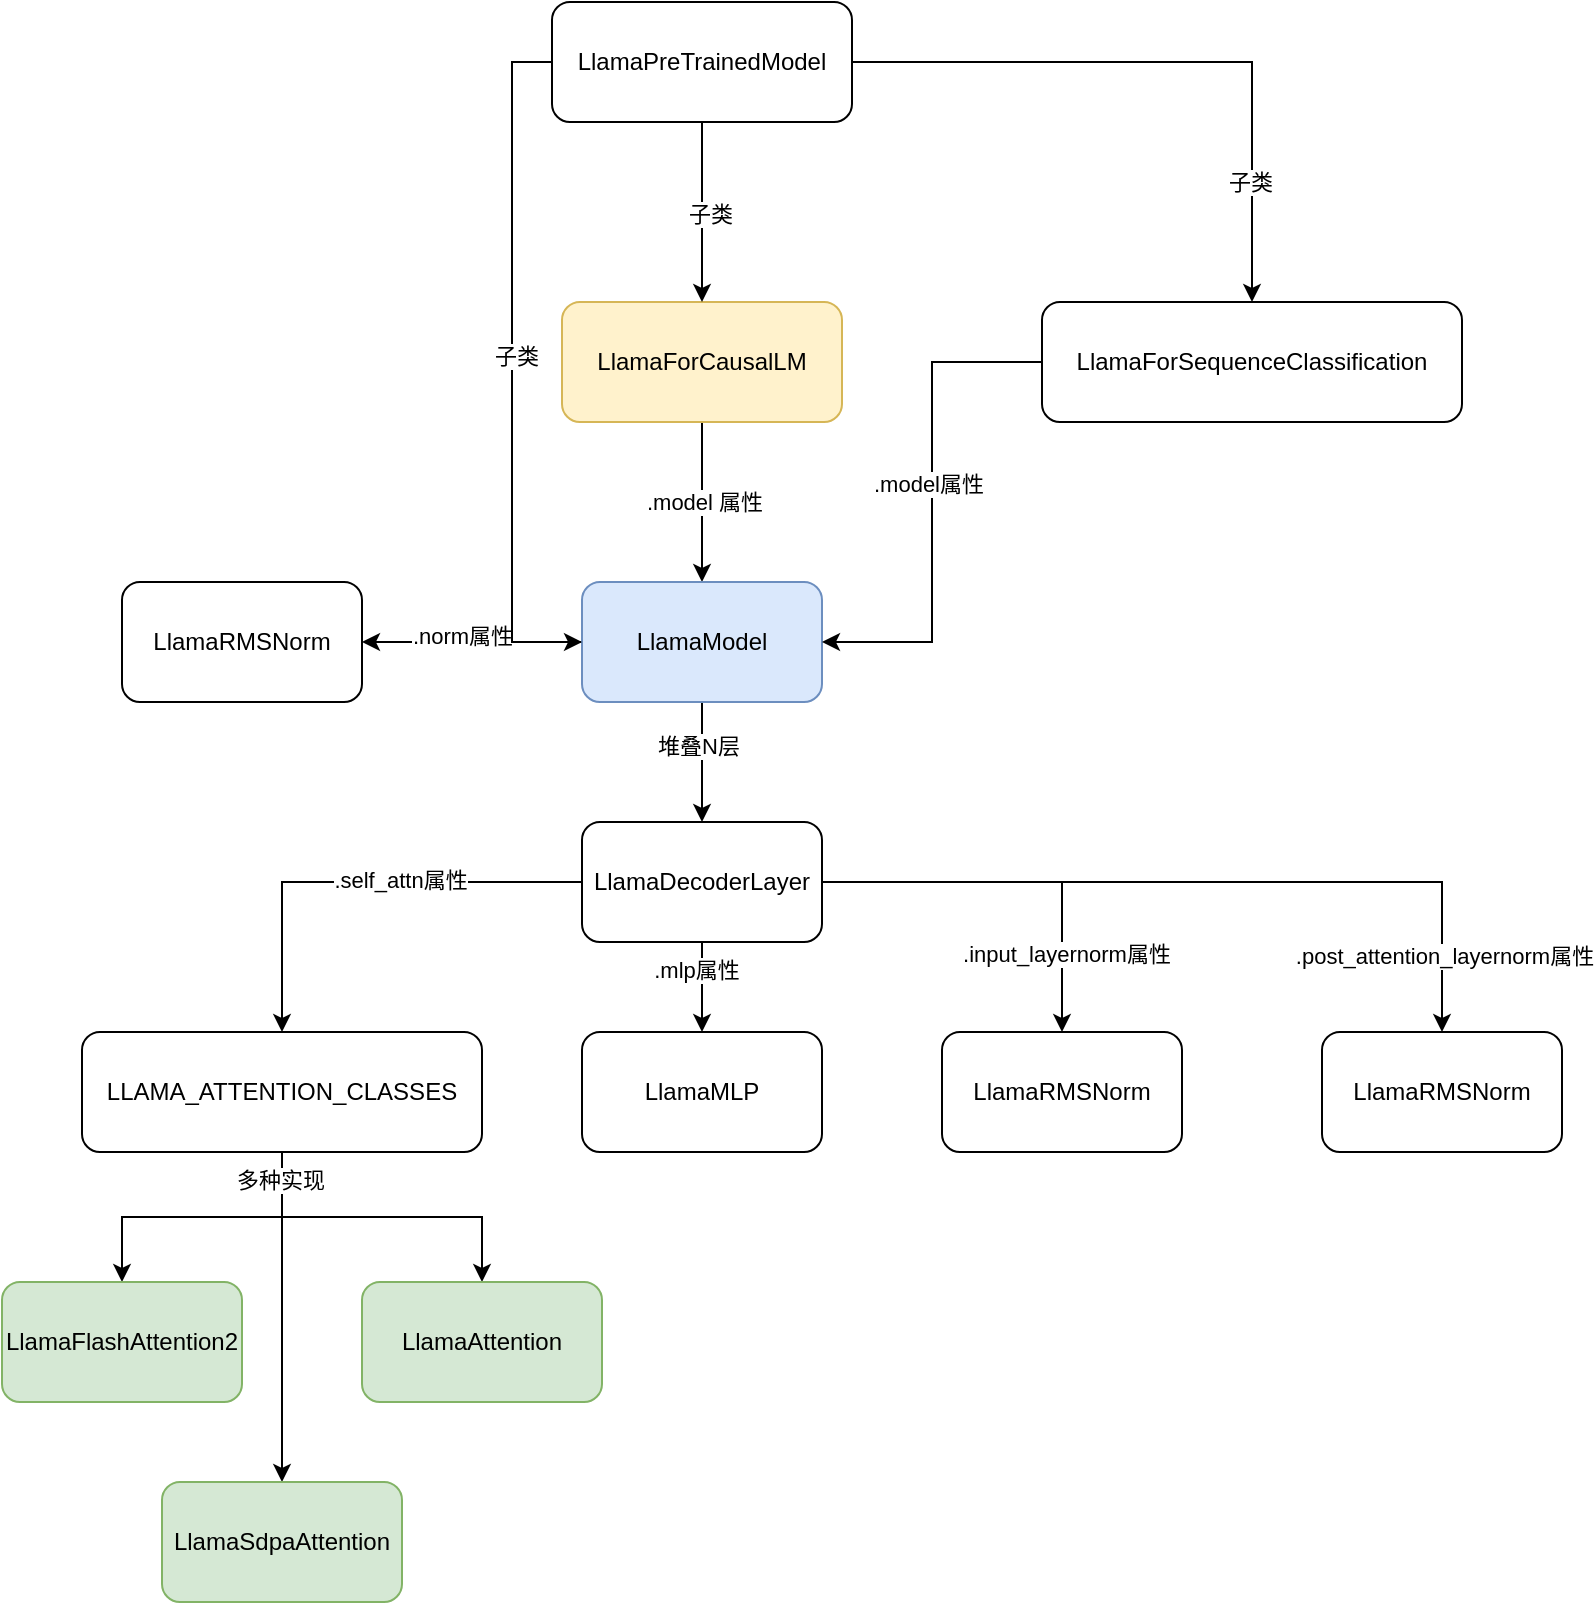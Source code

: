 <mxfile version="22.1.7" type="github">
  <diagram name="第 1 页" id="NNxTGkszWn2__669ob9U">
    <mxGraphModel dx="2040" dy="785" grid="1" gridSize="10" guides="1" tooltips="1" connect="1" arrows="1" fold="1" page="1" pageScale="1" pageWidth="827" pageHeight="1169" math="0" shadow="0">
      <root>
        <mxCell id="0" />
        <mxCell id="1" parent="0" />
        <mxCell id="xeBMHJMb5J4GDxteD4Td-3" style="edgeStyle=orthogonalEdgeStyle;rounded=0;orthogonalLoop=1;jettySize=auto;html=1;exitX=0.5;exitY=1;exitDx=0;exitDy=0;" edge="1" parent="1" source="xeBMHJMb5J4GDxteD4Td-1" target="xeBMHJMb5J4GDxteD4Td-2">
          <mxGeometry relative="1" as="geometry" />
        </mxCell>
        <mxCell id="xeBMHJMb5J4GDxteD4Td-4" value=".model 属性" style="edgeLabel;html=1;align=center;verticalAlign=middle;resizable=0;points=[];" vertex="1" connectable="0" parent="xeBMHJMb5J4GDxteD4Td-3">
          <mxGeometry y="1" relative="1" as="geometry">
            <mxPoint as="offset" />
          </mxGeometry>
        </mxCell>
        <mxCell id="xeBMHJMb5J4GDxteD4Td-1" value="LlamaForCausalLM" style="rounded=1;whiteSpace=wrap;html=1;fillColor=#fff2cc;strokeColor=#d6b656;" vertex="1" parent="1">
          <mxGeometry x="-530" y="160" width="140" height="60" as="geometry" />
        </mxCell>
        <mxCell id="xeBMHJMb5J4GDxteD4Td-11" style="edgeStyle=orthogonalEdgeStyle;rounded=0;orthogonalLoop=1;jettySize=auto;html=1;" edge="1" parent="1" source="xeBMHJMb5J4GDxteD4Td-2" target="xeBMHJMb5J4GDxteD4Td-9">
          <mxGeometry relative="1" as="geometry" />
        </mxCell>
        <mxCell id="xeBMHJMb5J4GDxteD4Td-12" value="堆叠N层" style="edgeLabel;html=1;align=center;verticalAlign=middle;resizable=0;points=[];" vertex="1" connectable="0" parent="xeBMHJMb5J4GDxteD4Td-11">
          <mxGeometry x="-0.283" y="-2" relative="1" as="geometry">
            <mxPoint as="offset" />
          </mxGeometry>
        </mxCell>
        <mxCell id="xeBMHJMb5J4GDxteD4Td-15" style="edgeStyle=orthogonalEdgeStyle;rounded=0;orthogonalLoop=1;jettySize=auto;html=1;entryX=1;entryY=0.5;entryDx=0;entryDy=0;" edge="1" parent="1" source="xeBMHJMb5J4GDxteD4Td-2" target="xeBMHJMb5J4GDxteD4Td-10">
          <mxGeometry relative="1" as="geometry" />
        </mxCell>
        <mxCell id="xeBMHJMb5J4GDxteD4Td-16" value=".norm属性" style="edgeLabel;html=1;align=center;verticalAlign=middle;resizable=0;points=[];" vertex="1" connectable="0" parent="xeBMHJMb5J4GDxteD4Td-15">
          <mxGeometry x="0.091" y="-3" relative="1" as="geometry">
            <mxPoint as="offset" />
          </mxGeometry>
        </mxCell>
        <mxCell id="xeBMHJMb5J4GDxteD4Td-2" value="LlamaModel" style="rounded=1;whiteSpace=wrap;html=1;fillColor=#dae8fc;strokeColor=#6c8ebf;" vertex="1" parent="1">
          <mxGeometry x="-520" y="300" width="120" height="60" as="geometry" />
        </mxCell>
        <mxCell id="xeBMHJMb5J4GDxteD4Td-6" style="edgeStyle=orthogonalEdgeStyle;rounded=0;orthogonalLoop=1;jettySize=auto;html=1;entryX=1;entryY=0.5;entryDx=0;entryDy=0;" edge="1" parent="1" source="xeBMHJMb5J4GDxteD4Td-5" target="xeBMHJMb5J4GDxteD4Td-2">
          <mxGeometry relative="1" as="geometry" />
        </mxCell>
        <mxCell id="xeBMHJMb5J4GDxteD4Td-7" value=".model属性" style="edgeLabel;html=1;align=center;verticalAlign=middle;resizable=0;points=[];" vertex="1" connectable="0" parent="xeBMHJMb5J4GDxteD4Td-6">
          <mxGeometry x="-0.076" y="-2" relative="1" as="geometry">
            <mxPoint as="offset" />
          </mxGeometry>
        </mxCell>
        <mxCell id="xeBMHJMb5J4GDxteD4Td-5" value="LlamaForSequenceClassification" style="rounded=1;whiteSpace=wrap;html=1;" vertex="1" parent="1">
          <mxGeometry x="-290" y="160" width="210" height="60" as="geometry" />
        </mxCell>
        <mxCell id="xeBMHJMb5J4GDxteD4Td-21" style="edgeStyle=orthogonalEdgeStyle;rounded=0;orthogonalLoop=1;jettySize=auto;html=1;" edge="1" parent="1" source="xeBMHJMb5J4GDxteD4Td-9" target="xeBMHJMb5J4GDxteD4Td-17">
          <mxGeometry relative="1" as="geometry" />
        </mxCell>
        <mxCell id="xeBMHJMb5J4GDxteD4Td-22" value=".self_attn属性" style="edgeLabel;html=1;align=center;verticalAlign=middle;resizable=0;points=[];" vertex="1" connectable="0" parent="xeBMHJMb5J4GDxteD4Td-21">
          <mxGeometry x="-0.191" y="-1" relative="1" as="geometry">
            <mxPoint as="offset" />
          </mxGeometry>
        </mxCell>
        <mxCell id="xeBMHJMb5J4GDxteD4Td-23" style="edgeStyle=orthogonalEdgeStyle;rounded=0;orthogonalLoop=1;jettySize=auto;html=1;entryX=0.5;entryY=0;entryDx=0;entryDy=0;" edge="1" parent="1" source="xeBMHJMb5J4GDxteD4Td-9" target="xeBMHJMb5J4GDxteD4Td-18">
          <mxGeometry relative="1" as="geometry" />
        </mxCell>
        <mxCell id="xeBMHJMb5J4GDxteD4Td-24" value=".mlp属性" style="edgeLabel;html=1;align=center;verticalAlign=middle;resizable=0;points=[];" vertex="1" connectable="0" parent="xeBMHJMb5J4GDxteD4Td-23">
          <mxGeometry x="-0.378" y="-3" relative="1" as="geometry">
            <mxPoint as="offset" />
          </mxGeometry>
        </mxCell>
        <mxCell id="xeBMHJMb5J4GDxteD4Td-25" style="edgeStyle=orthogonalEdgeStyle;rounded=0;orthogonalLoop=1;jettySize=auto;html=1;exitX=1;exitY=0.5;exitDx=0;exitDy=0;" edge="1" parent="1" source="xeBMHJMb5J4GDxteD4Td-9" target="xeBMHJMb5J4GDxteD4Td-19">
          <mxGeometry relative="1" as="geometry" />
        </mxCell>
        <mxCell id="xeBMHJMb5J4GDxteD4Td-26" value=".input_layernorm属性" style="edgeLabel;html=1;align=center;verticalAlign=middle;resizable=0;points=[];" vertex="1" connectable="0" parent="xeBMHJMb5J4GDxteD4Td-25">
          <mxGeometry x="0.6" y="2" relative="1" as="geometry">
            <mxPoint as="offset" />
          </mxGeometry>
        </mxCell>
        <mxCell id="xeBMHJMb5J4GDxteD4Td-27" style="edgeStyle=orthogonalEdgeStyle;rounded=0;orthogonalLoop=1;jettySize=auto;html=1;" edge="1" parent="1" source="xeBMHJMb5J4GDxteD4Td-9" target="xeBMHJMb5J4GDxteD4Td-20">
          <mxGeometry relative="1" as="geometry" />
        </mxCell>
        <mxCell id="xeBMHJMb5J4GDxteD4Td-28" value=".post_attention_layernorm属性" style="edgeLabel;html=1;align=center;verticalAlign=middle;resizable=0;points=[];" vertex="1" connectable="0" parent="xeBMHJMb5J4GDxteD4Td-27">
          <mxGeometry x="0.803" y="1" relative="1" as="geometry">
            <mxPoint as="offset" />
          </mxGeometry>
        </mxCell>
        <mxCell id="xeBMHJMb5J4GDxteD4Td-9" value="LlamaDecoderLayer" style="rounded=1;whiteSpace=wrap;html=1;" vertex="1" parent="1">
          <mxGeometry x="-520" y="420" width="120" height="60" as="geometry" />
        </mxCell>
        <mxCell id="xeBMHJMb5J4GDxteD4Td-10" value="LlamaRMSNorm" style="rounded=1;whiteSpace=wrap;html=1;" vertex="1" parent="1">
          <mxGeometry x="-750" y="300" width="120" height="60" as="geometry" />
        </mxCell>
        <mxCell id="xeBMHJMb5J4GDxteD4Td-32" style="edgeStyle=orthogonalEdgeStyle;rounded=0;orthogonalLoop=1;jettySize=auto;html=1;" edge="1" parent="1" source="xeBMHJMb5J4GDxteD4Td-17" target="xeBMHJMb5J4GDxteD4Td-29">
          <mxGeometry relative="1" as="geometry" />
        </mxCell>
        <mxCell id="xeBMHJMb5J4GDxteD4Td-33" style="edgeStyle=orthogonalEdgeStyle;rounded=0;orthogonalLoop=1;jettySize=auto;html=1;" edge="1" parent="1" source="xeBMHJMb5J4GDxteD4Td-17" target="xeBMHJMb5J4GDxteD4Td-30">
          <mxGeometry relative="1" as="geometry" />
        </mxCell>
        <mxCell id="xeBMHJMb5J4GDxteD4Td-36" style="edgeStyle=orthogonalEdgeStyle;rounded=0;orthogonalLoop=1;jettySize=auto;html=1;" edge="1" parent="1" source="xeBMHJMb5J4GDxteD4Td-17" target="xeBMHJMb5J4GDxteD4Td-31">
          <mxGeometry relative="1" as="geometry" />
        </mxCell>
        <mxCell id="xeBMHJMb5J4GDxteD4Td-38" value="多种实现" style="edgeLabel;html=1;align=center;verticalAlign=middle;resizable=0;points=[];" vertex="1" connectable="0" parent="xeBMHJMb5J4GDxteD4Td-36">
          <mxGeometry x="-0.849" y="-1" relative="1" as="geometry">
            <mxPoint y="1" as="offset" />
          </mxGeometry>
        </mxCell>
        <mxCell id="xeBMHJMb5J4GDxteD4Td-17" value="LLAMA_ATTENTION_CLASSES" style="rounded=1;whiteSpace=wrap;html=1;" vertex="1" parent="1">
          <mxGeometry x="-770" y="525" width="200" height="60" as="geometry" />
        </mxCell>
        <mxCell id="xeBMHJMb5J4GDxteD4Td-18" value="LlamaMLP" style="rounded=1;whiteSpace=wrap;html=1;" vertex="1" parent="1">
          <mxGeometry x="-520" y="525" width="120" height="60" as="geometry" />
        </mxCell>
        <mxCell id="xeBMHJMb5J4GDxteD4Td-19" value="LlamaRMSNorm" style="rounded=1;whiteSpace=wrap;html=1;" vertex="1" parent="1">
          <mxGeometry x="-340" y="525" width="120" height="60" as="geometry" />
        </mxCell>
        <mxCell id="xeBMHJMb5J4GDxteD4Td-20" value="LlamaRMSNorm" style="rounded=1;whiteSpace=wrap;html=1;" vertex="1" parent="1">
          <mxGeometry x="-150" y="525" width="120" height="60" as="geometry" />
        </mxCell>
        <mxCell id="xeBMHJMb5J4GDxteD4Td-29" value="LlamaAttention" style="rounded=1;whiteSpace=wrap;html=1;fillColor=#d5e8d4;strokeColor=#82b366;" vertex="1" parent="1">
          <mxGeometry x="-630" y="650" width="120" height="60" as="geometry" />
        </mxCell>
        <mxCell id="xeBMHJMb5J4GDxteD4Td-30" value="LlamaFlashAttention2" style="rounded=1;whiteSpace=wrap;html=1;fillColor=#d5e8d4;strokeColor=#82b366;" vertex="1" parent="1">
          <mxGeometry x="-810" y="650" width="120" height="60" as="geometry" />
        </mxCell>
        <mxCell id="xeBMHJMb5J4GDxteD4Td-31" value="LlamaSdpaAttention" style="rounded=1;whiteSpace=wrap;html=1;fillColor=#d5e8d4;strokeColor=#82b366;" vertex="1" parent="1">
          <mxGeometry x="-730" y="750" width="120" height="60" as="geometry" />
        </mxCell>
        <mxCell id="xeBMHJMb5J4GDxteD4Td-40" style="edgeStyle=orthogonalEdgeStyle;rounded=0;orthogonalLoop=1;jettySize=auto;html=1;" edge="1" parent="1" source="xeBMHJMb5J4GDxteD4Td-39" target="xeBMHJMb5J4GDxteD4Td-1">
          <mxGeometry relative="1" as="geometry" />
        </mxCell>
        <mxCell id="xeBMHJMb5J4GDxteD4Td-41" value="子类" style="edgeLabel;html=1;align=center;verticalAlign=middle;resizable=0;points=[];" vertex="1" connectable="0" parent="xeBMHJMb5J4GDxteD4Td-40">
          <mxGeometry x="0.022" y="4" relative="1" as="geometry">
            <mxPoint as="offset" />
          </mxGeometry>
        </mxCell>
        <mxCell id="xeBMHJMb5J4GDxteD4Td-42" style="edgeStyle=orthogonalEdgeStyle;rounded=0;orthogonalLoop=1;jettySize=auto;html=1;" edge="1" parent="1" source="xeBMHJMb5J4GDxteD4Td-39" target="xeBMHJMb5J4GDxteD4Td-5">
          <mxGeometry relative="1" as="geometry" />
        </mxCell>
        <mxCell id="xeBMHJMb5J4GDxteD4Td-43" value="子类" style="edgeLabel;html=1;align=center;verticalAlign=middle;resizable=0;points=[];" vertex="1" connectable="0" parent="xeBMHJMb5J4GDxteD4Td-42">
          <mxGeometry x="0.625" y="-1" relative="1" as="geometry">
            <mxPoint as="offset" />
          </mxGeometry>
        </mxCell>
        <mxCell id="xeBMHJMb5J4GDxteD4Td-44" style="edgeStyle=orthogonalEdgeStyle;rounded=0;orthogonalLoop=1;jettySize=auto;html=1;exitX=0;exitY=0.5;exitDx=0;exitDy=0;entryX=0;entryY=0.5;entryDx=0;entryDy=0;" edge="1" parent="1" source="xeBMHJMb5J4GDxteD4Td-39" target="xeBMHJMb5J4GDxteD4Td-2">
          <mxGeometry relative="1" as="geometry" />
        </mxCell>
        <mxCell id="xeBMHJMb5J4GDxteD4Td-45" value="子类" style="edgeLabel;html=1;align=center;verticalAlign=middle;resizable=0;points=[];" vertex="1" connectable="0" parent="xeBMHJMb5J4GDxteD4Td-44">
          <mxGeometry x="-0.032" y="2" relative="1" as="geometry">
            <mxPoint as="offset" />
          </mxGeometry>
        </mxCell>
        <mxCell id="xeBMHJMb5J4GDxteD4Td-39" value="LlamaPreTrainedModel" style="rounded=1;whiteSpace=wrap;html=1;" vertex="1" parent="1">
          <mxGeometry x="-535" y="10" width="150" height="60" as="geometry" />
        </mxCell>
      </root>
    </mxGraphModel>
  </diagram>
</mxfile>
